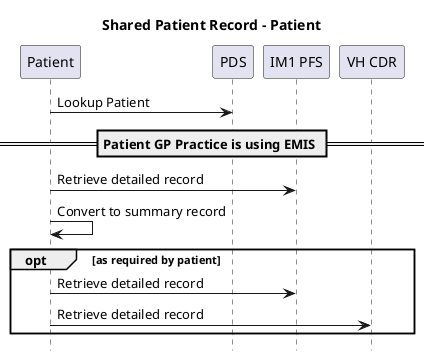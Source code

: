 @startuml

hide footbox

title "Shared Patient Record - Patient"

participant "Patient" as patient
participant "PDS" as pds
participant "IM1 PFS" as PFS
participant "VH CDR" as CDR

patient -> pds : Lookup Patient
== Patient GP Practice is using EMIS ==
patient -> PFS: Retrieve detailed record
patient -> patient: Convert to summary record
opt as required by patient
patient -> PFS: Retrieve detailed record
patient -> CDR: Retrieve detailed record
end

@enduml
